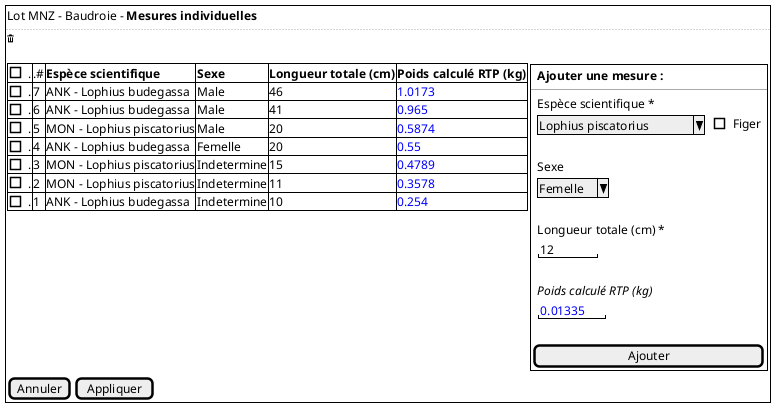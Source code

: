 @startsalt
 {+
  { Lot MNZ - Baudroie - <b>Mesures individuelles }
  ..
  <&trash>
  .

  {
	{#
      [].| .# | <b>Espèce scientifique | <b>Sexe | <b>Longueur totale (cm) | <b>Poids calculé RTP (kg)
      [].| 7 | ANK - Lophius budegassa   | Male | 46 | <color:blue>1.0173
      [].| 6 | ANK - Lophius budegassa   | Male | 41 | <color:blue>0.965
      [].| 5 | MON - Lophius piscatorius | Male | 20 | <color:blue>0.5874
      [].| 4 | ANK - Lophius budegassa   | Femelle | 20 | <color:blue>0.55
      [].| 3 | MON - Lophius piscatorius | Indetermine | 15 | <color:blue>0.4789
      [].| 2 | MON - Lophius piscatorius | Indetermine | 11 | <color:blue>0.3578
      [].| 1 | ANK - Lophius budegassa   | Indetermine | 10 | <color:blue>0.254
    } |

    {
      {+
        { | . |  <b>Ajouter une mesure :  | . }
        --
        { | . | Espèce scientifique *  | . }
        { | . | ^Lophius piscatorius^   | .  | [ ] Figer }
        .
        { | . | Sexe  | . }
        { | . | ^Femelle^  }
        .
        { | . | Longueur totale (cm) * | .  }
        { | . | "   12  "  }
        .
        { | . | <i>Poids calculé RTP (kg)  | . }
        { | . | "<color:blue>0.01335 " | .  }
        .
        { [                     Ajouter] }
        }
     }
    }
    {[Annuler] | [Appliquer]}
  }
@endsalt

